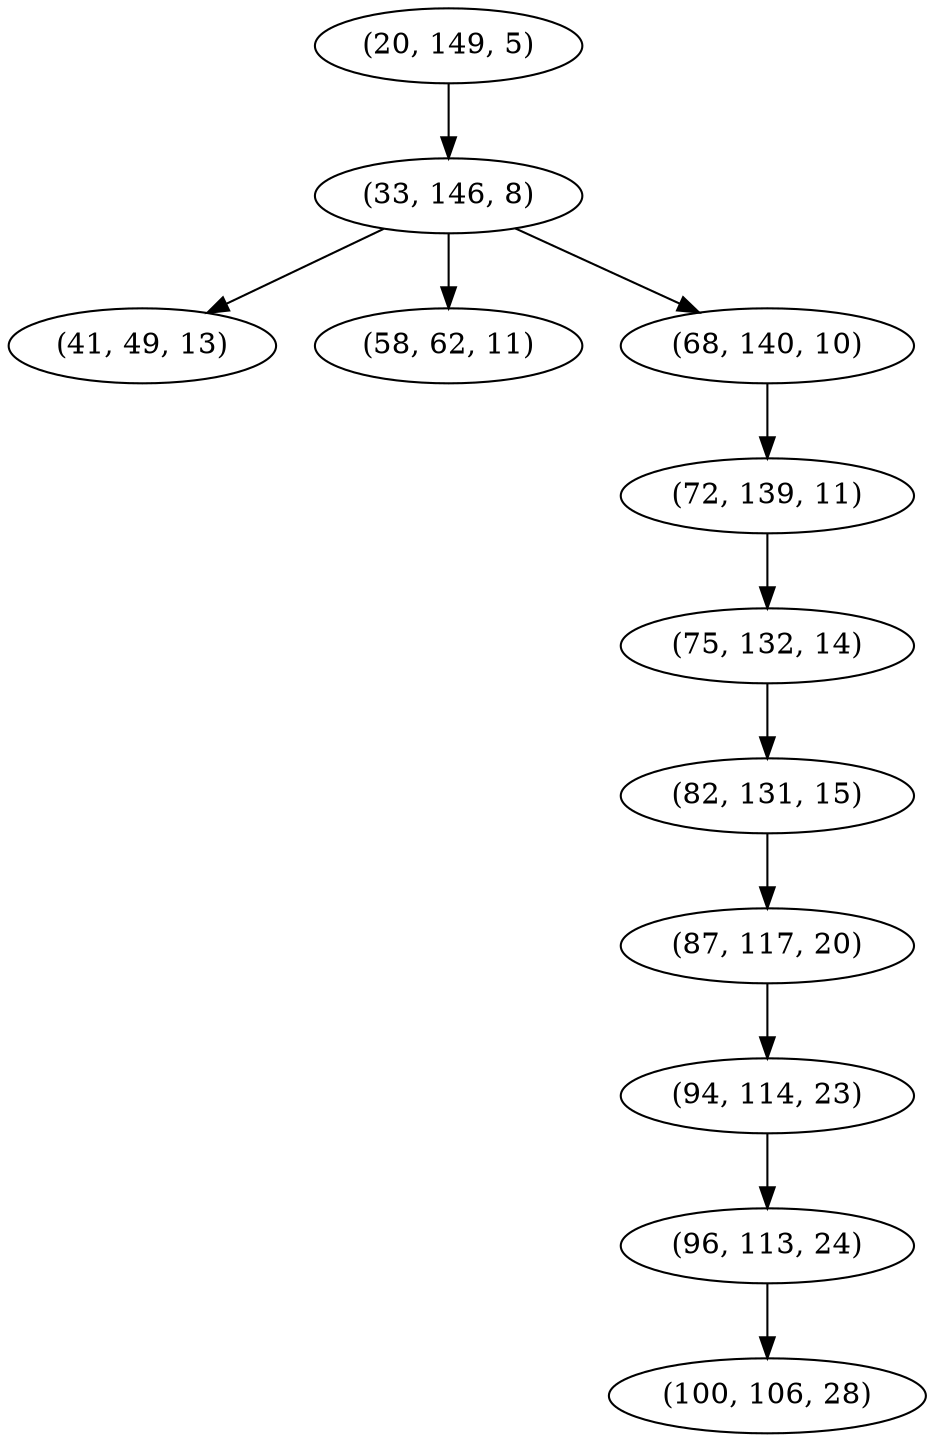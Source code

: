 digraph tree {
    "(20, 149, 5)";
    "(33, 146, 8)";
    "(41, 49, 13)";
    "(58, 62, 11)";
    "(68, 140, 10)";
    "(72, 139, 11)";
    "(75, 132, 14)";
    "(82, 131, 15)";
    "(87, 117, 20)";
    "(94, 114, 23)";
    "(96, 113, 24)";
    "(100, 106, 28)";
    "(20, 149, 5)" -> "(33, 146, 8)";
    "(33, 146, 8)" -> "(41, 49, 13)";
    "(33, 146, 8)" -> "(58, 62, 11)";
    "(33, 146, 8)" -> "(68, 140, 10)";
    "(68, 140, 10)" -> "(72, 139, 11)";
    "(72, 139, 11)" -> "(75, 132, 14)";
    "(75, 132, 14)" -> "(82, 131, 15)";
    "(82, 131, 15)" -> "(87, 117, 20)";
    "(87, 117, 20)" -> "(94, 114, 23)";
    "(94, 114, 23)" -> "(96, 113, 24)";
    "(96, 113, 24)" -> "(100, 106, 28)";
}
